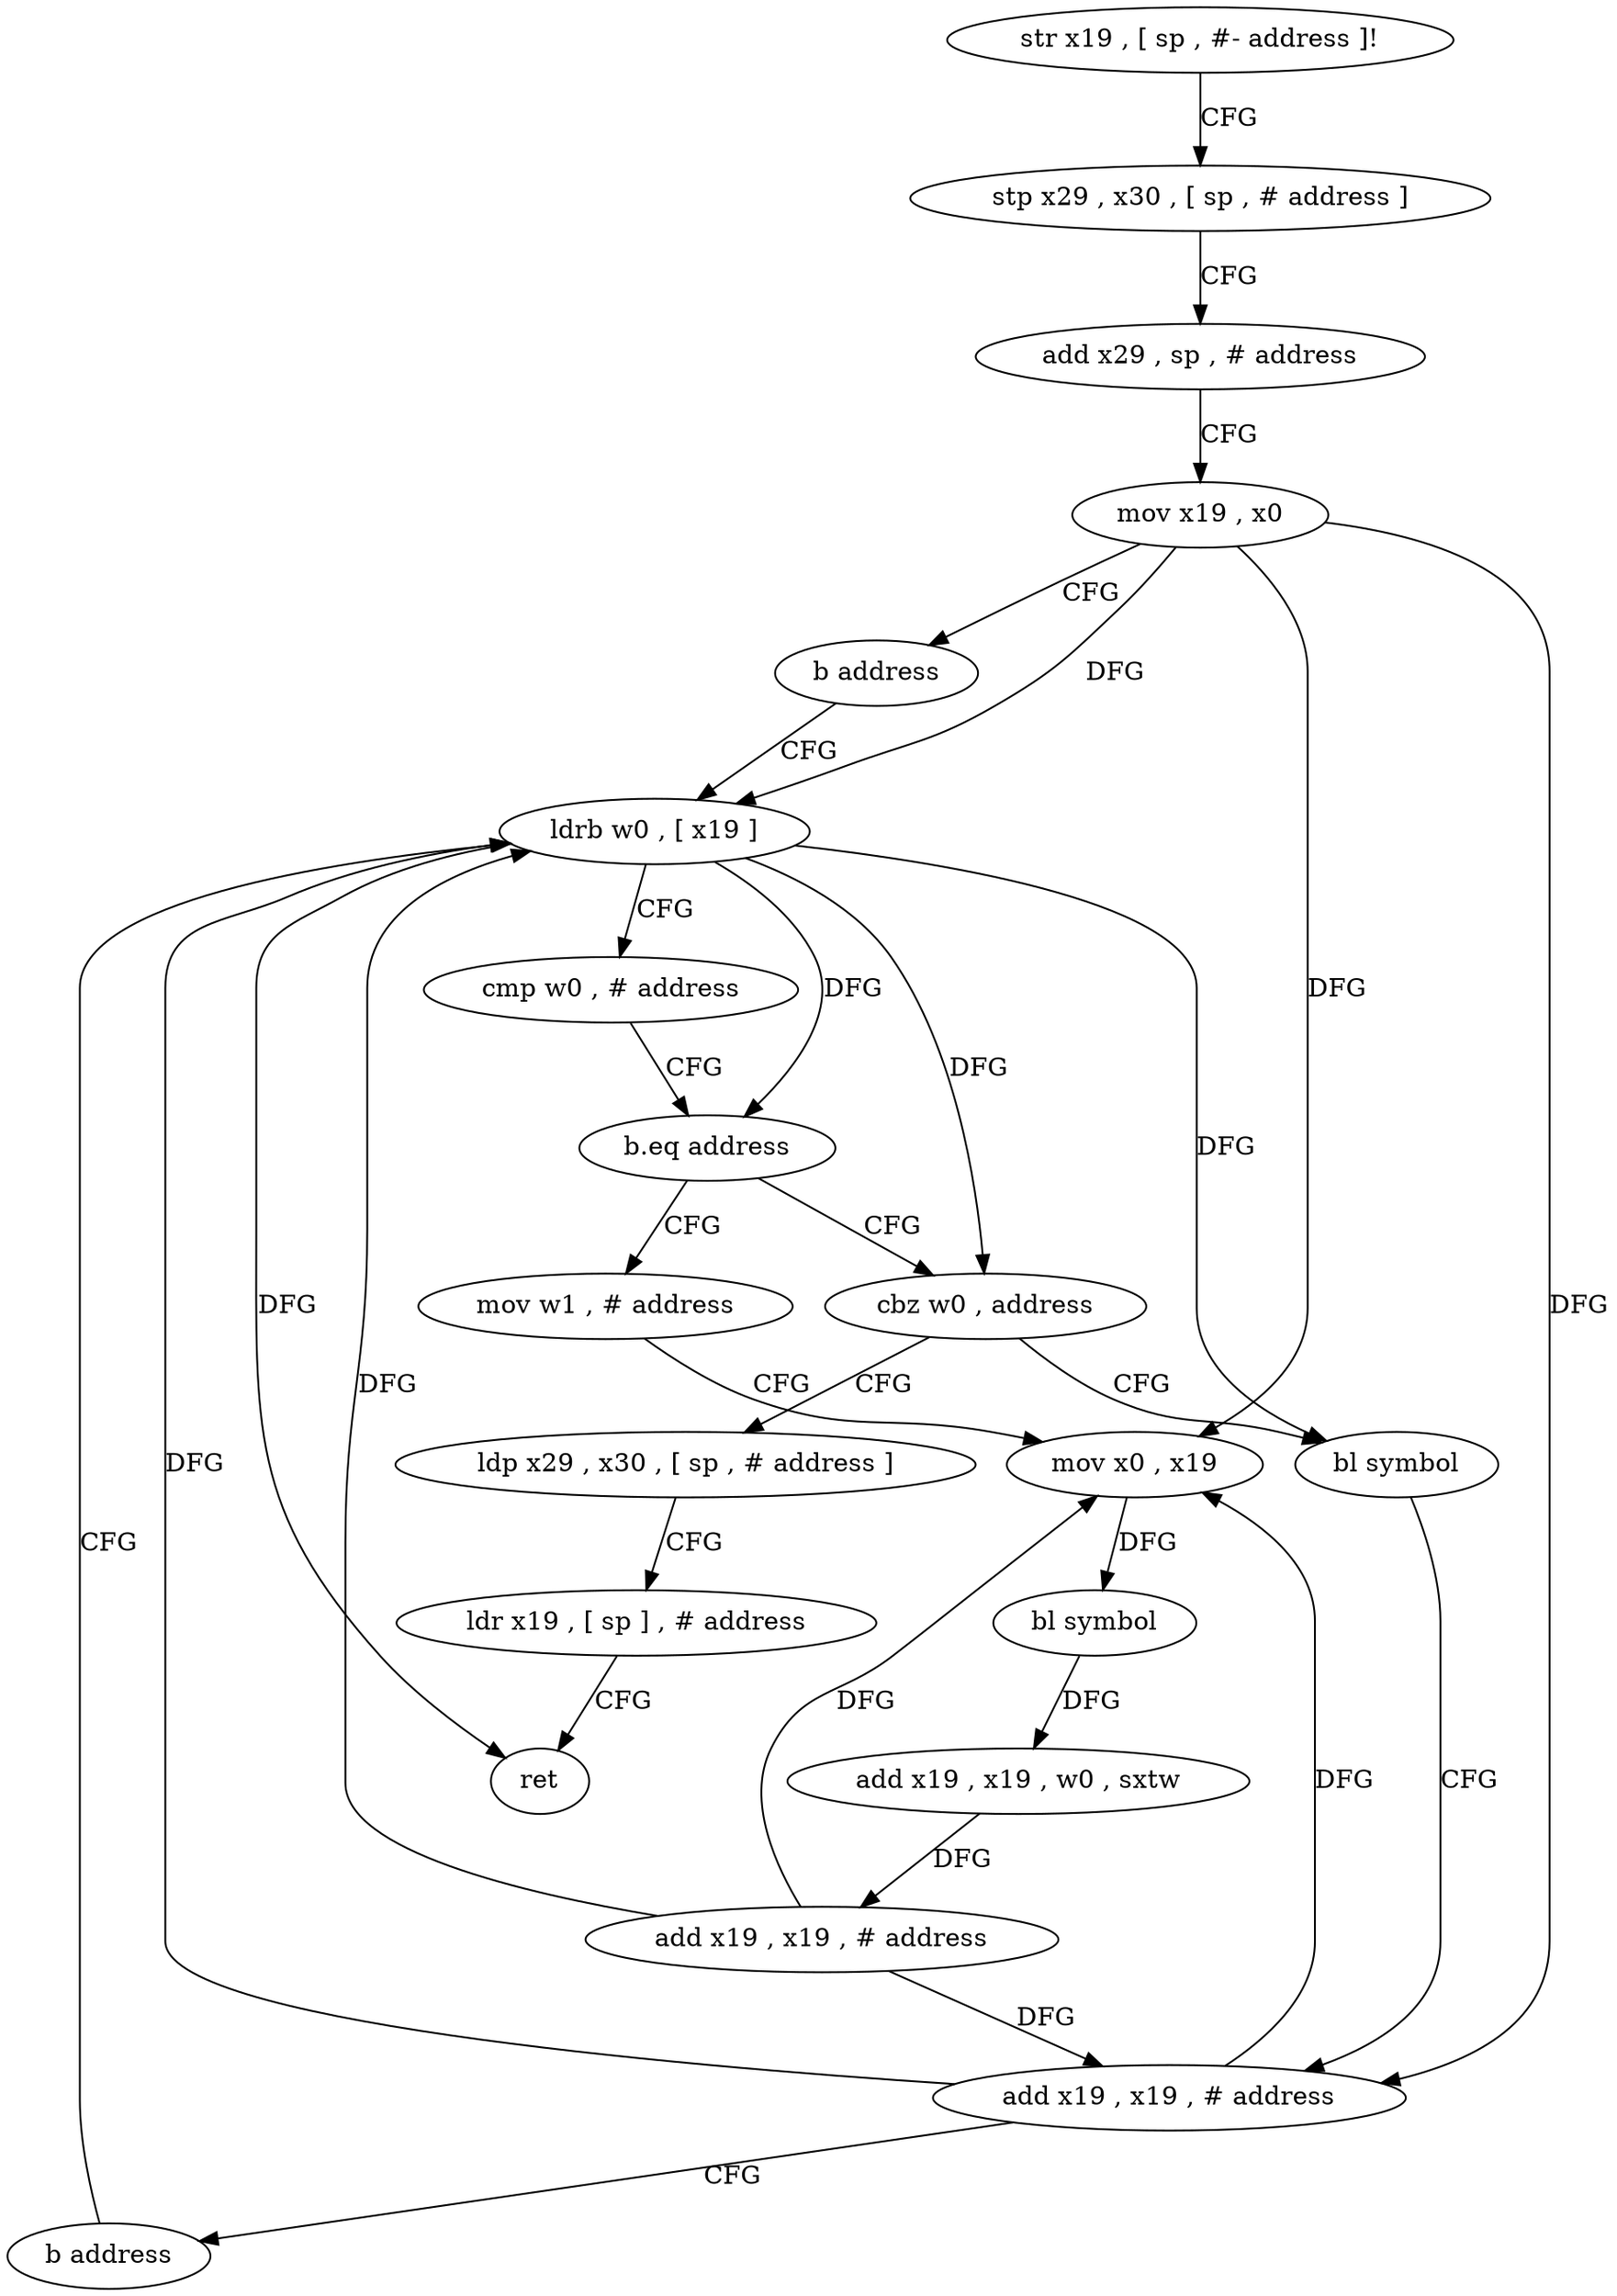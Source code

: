 digraph "func" {
"4202252" [label = "str x19 , [ sp , #- address ]!" ]
"4202256" [label = "stp x29 , x30 , [ sp , # address ]" ]
"4202260" [label = "add x29 , sp , # address" ]
"4202264" [label = "mov x19 , x0" ]
"4202268" [label = "b address" ]
"4202292" [label = "ldrb w0 , [ x19 ]" ]
"4202296" [label = "cmp w0 , # address" ]
"4202300" [label = "b.eq address" ]
"4202272" [label = "mov w1 , # address" ]
"4202304" [label = "cbz w0 , address" ]
"4202276" [label = "mov x0 , x19" ]
"4202280" [label = "bl symbol" ]
"4202284" [label = "add x19 , x19 , w0 , sxtw" ]
"4202288" [label = "add x19 , x19 , # address" ]
"4202320" [label = "ldp x29 , x30 , [ sp , # address ]" ]
"4202308" [label = "bl symbol" ]
"4202324" [label = "ldr x19 , [ sp ] , # address" ]
"4202328" [label = "ret" ]
"4202312" [label = "add x19 , x19 , # address" ]
"4202316" [label = "b address" ]
"4202252" -> "4202256" [ label = "CFG" ]
"4202256" -> "4202260" [ label = "CFG" ]
"4202260" -> "4202264" [ label = "CFG" ]
"4202264" -> "4202268" [ label = "CFG" ]
"4202264" -> "4202292" [ label = "DFG" ]
"4202264" -> "4202276" [ label = "DFG" ]
"4202264" -> "4202312" [ label = "DFG" ]
"4202268" -> "4202292" [ label = "CFG" ]
"4202292" -> "4202296" [ label = "CFG" ]
"4202292" -> "4202300" [ label = "DFG" ]
"4202292" -> "4202304" [ label = "DFG" ]
"4202292" -> "4202328" [ label = "DFG" ]
"4202292" -> "4202308" [ label = "DFG" ]
"4202296" -> "4202300" [ label = "CFG" ]
"4202300" -> "4202272" [ label = "CFG" ]
"4202300" -> "4202304" [ label = "CFG" ]
"4202272" -> "4202276" [ label = "CFG" ]
"4202304" -> "4202320" [ label = "CFG" ]
"4202304" -> "4202308" [ label = "CFG" ]
"4202276" -> "4202280" [ label = "DFG" ]
"4202280" -> "4202284" [ label = "DFG" ]
"4202284" -> "4202288" [ label = "DFG" ]
"4202288" -> "4202292" [ label = "DFG" ]
"4202288" -> "4202276" [ label = "DFG" ]
"4202288" -> "4202312" [ label = "DFG" ]
"4202320" -> "4202324" [ label = "CFG" ]
"4202308" -> "4202312" [ label = "CFG" ]
"4202324" -> "4202328" [ label = "CFG" ]
"4202312" -> "4202316" [ label = "CFG" ]
"4202312" -> "4202292" [ label = "DFG" ]
"4202312" -> "4202276" [ label = "DFG" ]
"4202316" -> "4202292" [ label = "CFG" ]
}
